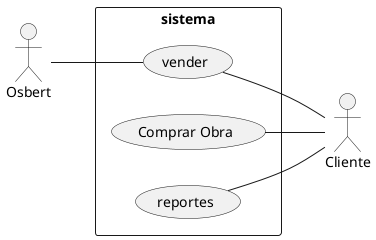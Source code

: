 @startuml
left to right direction
skinparam packageStyle rectangle
actor Cliente
actor Osbert
rectangle sistema {
  Osbert  -- (vender)
  (vender) -- Cliente
  (Comprar Obra) -- Cliente
  (reportes) -- Cliente
}
@enduml
